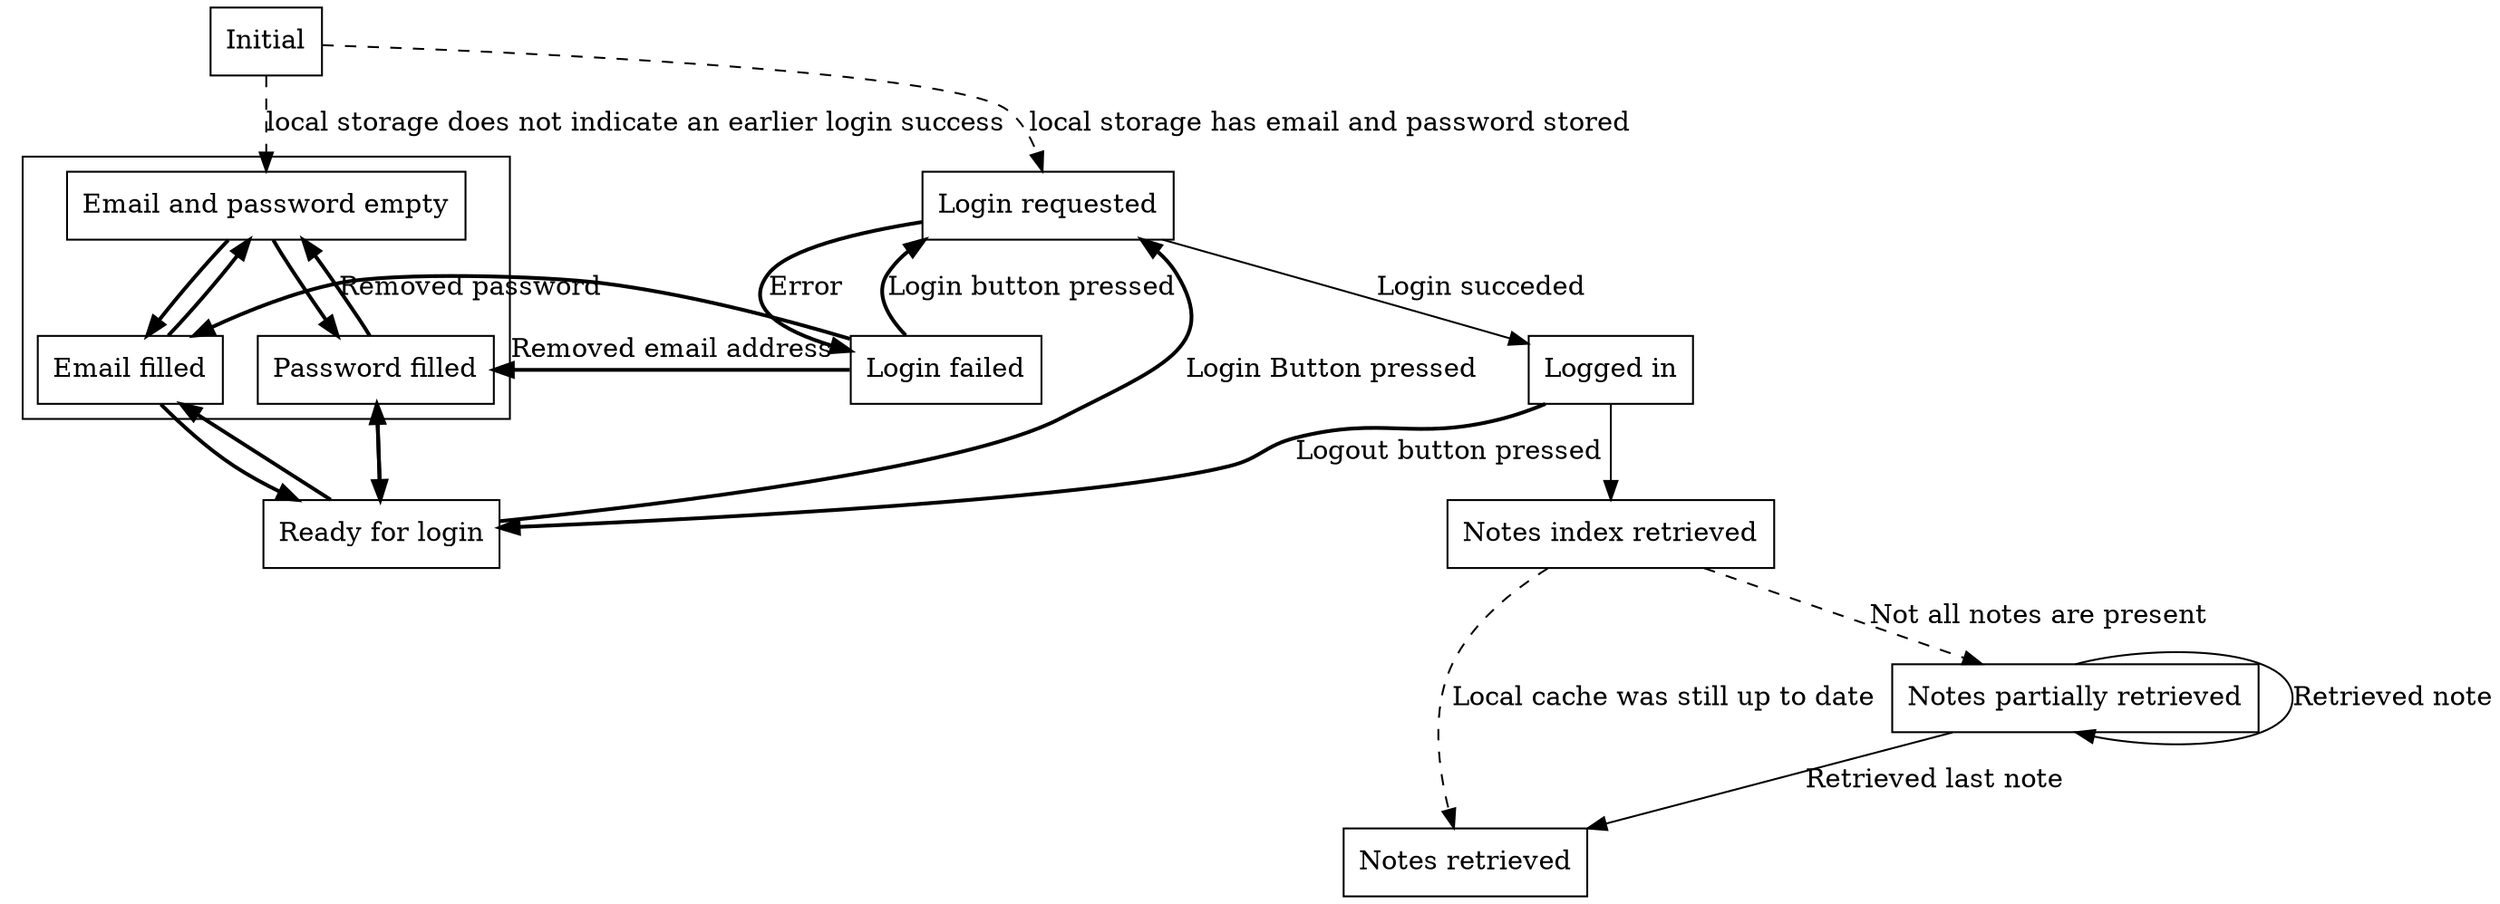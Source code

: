 digraph G { 
  node [shape=box];
  edge [style=bold]
  Initial
  Initial -> email_and_password_empty [label="local storage does not indicate an earlier login success", style=dashed, weight=1000]
  Initial -> login_requested [label="local storage has email and password stored", style=dashed]
  subgraph cluster_0 {
    email_and_password_empty [label="Email and password empty"]
    email_filled [label="Email filled"]
    password_filled [label="Password filled"]
    email_filled -> email_and_password_empty
    password_filled -> email_and_password_empty
    email_and_password_empty -> email_filled
    email_and_password_empty -> password_filled
  }
  ready_for_login -> email_filled
  ready_for_login -> password_filled
  email_filled -> ready_for_login
  password_filled -> ready_for_login
  ready_for_login [label="Ready for login"]
  ready_for_login -> login_requested [label="Login Button pressed"]
  login_requested [label="Login requested"]
  login_requested -> not_logged_in [label="Error"]
  login_requested -> logged_in [label="Login succeded", style=normal]
  not_logged_in [label="Login failed"]
  not_logged_in -> login_requested [label="Login button pressed"]
  not_logged_in -> password_filled [label="Removed email address"]
  not_logged_in -> email_filled [label="Removed password"]
  logged_in [label="Logged in"]
  logged_in -> notes_index_retrieved [style=normal]
  logged_in -> ready_for_login [label="Logout button pressed"]
  notes_index_retrieved [label="Notes index retrieved"]
  notes_index_retrieved -> notes_partially_retrieved [label="Not all notes are present", style=dashed]  
  notes_partially_retrieved [label="Notes partially retrieved"]
  notes_partially_retrieved -> notes_partially_retrieved [label="Retrieved note", style=normal, headport="s", tailport="n"]
  notes_partially_retrieved -> notes_fully_retrieved [label="Retrieved last note", style=normal]
  notes_index_retrieved -> notes_fully_retrieved [label="Local cache was still up to date", style=dashed]
  notes_fully_retrieved [label="Notes retrieved"]
}

